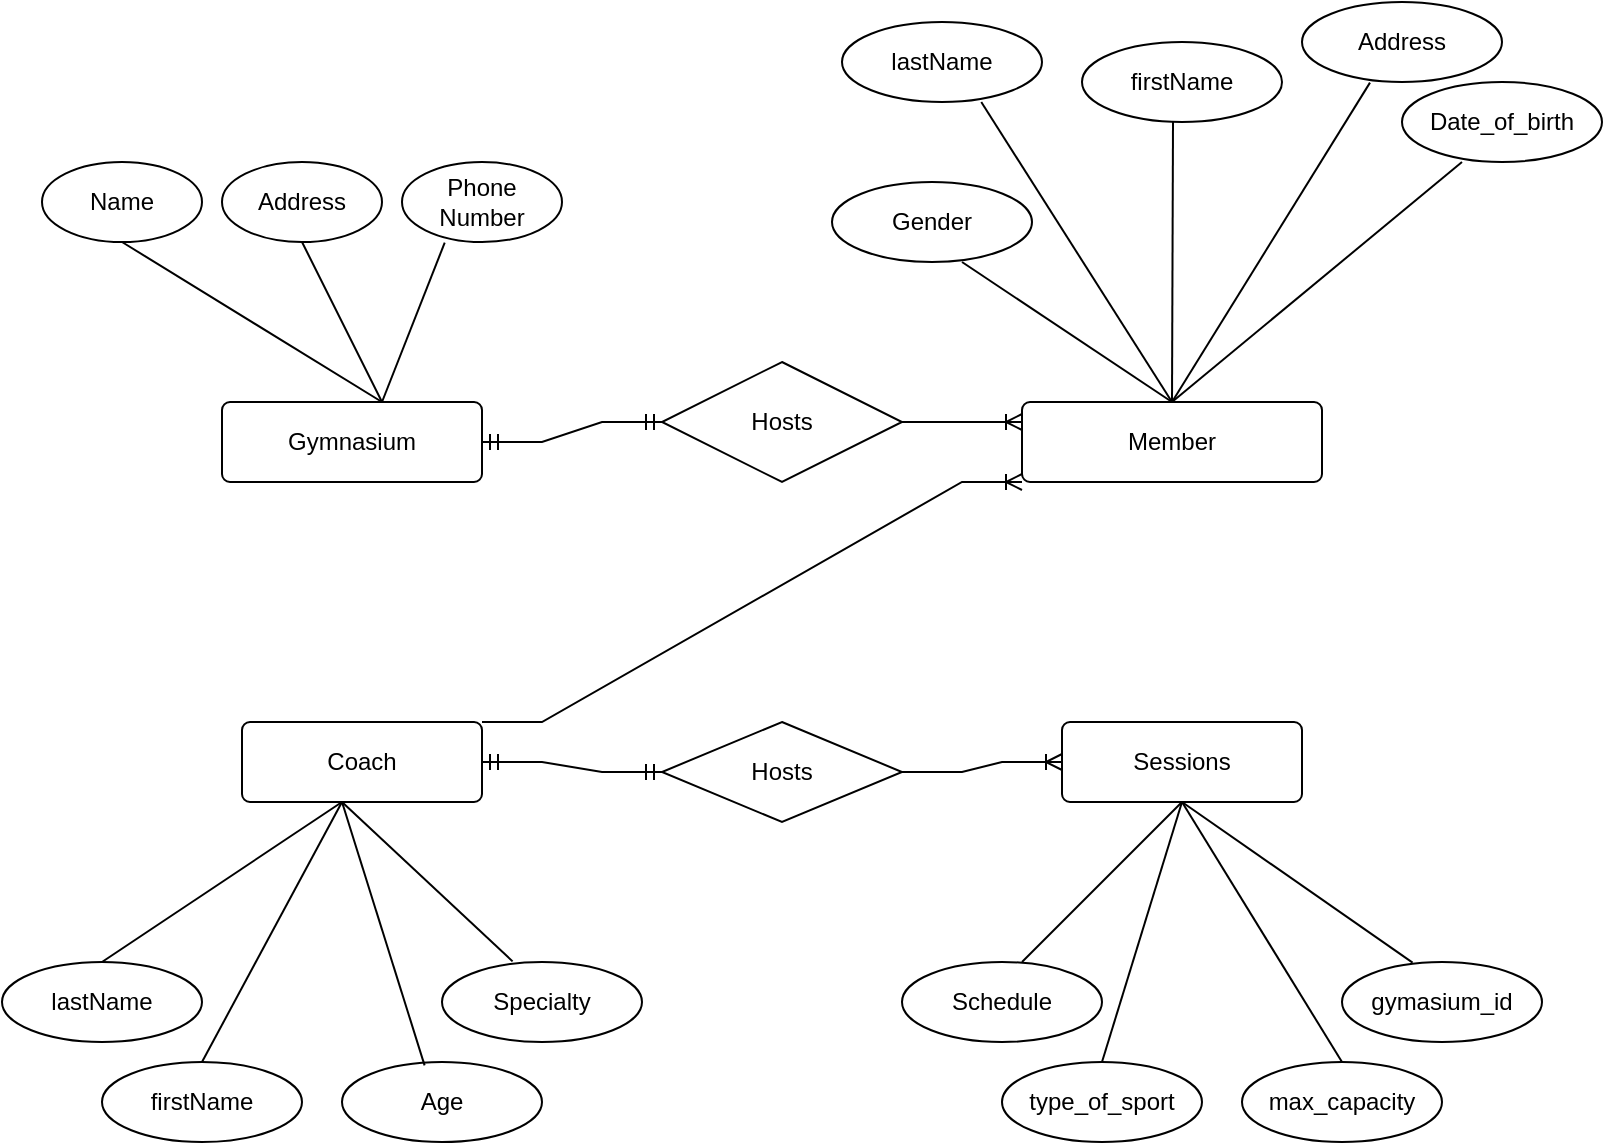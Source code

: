 <mxfile version="22.1.2" type="device">
  <diagram id="R2lEEEUBdFMjLlhIrx00" name="Page-1">
    <mxGraphModel dx="780" dy="504" grid="1" gridSize="10" guides="1" tooltips="1" connect="1" arrows="1" fold="1" page="1" pageScale="1" pageWidth="850" pageHeight="1100" math="0" shadow="0" extFonts="Permanent Marker^https://fonts.googleapis.com/css?family=Permanent+Marker">
      <root>
        <mxCell id="0" />
        <mxCell id="1" parent="0" />
        <mxCell id="Uw3SRjUNSrRvblazpzvl-1" value="Gymnasium" style="rounded=1;arcSize=10;whiteSpace=wrap;html=1;align=center;" vertex="1" parent="1">
          <mxGeometry x="120" y="240" width="130" height="40" as="geometry" />
        </mxCell>
        <mxCell id="Uw3SRjUNSrRvblazpzvl-2" value="Member" style="rounded=1;arcSize=10;whiteSpace=wrap;html=1;align=center;" vertex="1" parent="1">
          <mxGeometry x="520" y="240" width="150" height="40" as="geometry" />
        </mxCell>
        <mxCell id="Uw3SRjUNSrRvblazpzvl-4" value="Name" style="ellipse;whiteSpace=wrap;html=1;align=center;" vertex="1" parent="1">
          <mxGeometry x="30" y="120" width="80" height="40" as="geometry" />
        </mxCell>
        <mxCell id="Uw3SRjUNSrRvblazpzvl-5" value="Address" style="ellipse;whiteSpace=wrap;html=1;align=center;" vertex="1" parent="1">
          <mxGeometry x="120" y="120" width="80" height="40" as="geometry" />
        </mxCell>
        <mxCell id="Uw3SRjUNSrRvblazpzvl-6" value="Phone Number" style="ellipse;whiteSpace=wrap;html=1;align=center;" vertex="1" parent="1">
          <mxGeometry x="210" y="120" width="80" height="40" as="geometry" />
        </mxCell>
        <mxCell id="Uw3SRjUNSrRvblazpzvl-8" value="" style="endArrow=none;html=1;rounded=0;entryX=0.267;entryY=1.008;entryDx=0;entryDy=0;entryPerimeter=0;" edge="1" parent="1" target="Uw3SRjUNSrRvblazpzvl-6">
          <mxGeometry relative="1" as="geometry">
            <mxPoint x="200" y="240" as="sourcePoint" />
            <mxPoint x="230" y="170" as="targetPoint" />
            <Array as="points" />
          </mxGeometry>
        </mxCell>
        <mxCell id="Uw3SRjUNSrRvblazpzvl-9" value="" style="endArrow=none;html=1;rounded=0;exitX=0.5;exitY=1;exitDx=0;exitDy=0;" edge="1" parent="1" source="Uw3SRjUNSrRvblazpzvl-4">
          <mxGeometry relative="1" as="geometry">
            <mxPoint x="80" y="170" as="sourcePoint" />
            <mxPoint x="200" y="240" as="targetPoint" />
          </mxGeometry>
        </mxCell>
        <mxCell id="Uw3SRjUNSrRvblazpzvl-10" value="" style="endArrow=none;html=1;rounded=0;" edge="1" parent="1">
          <mxGeometry relative="1" as="geometry">
            <mxPoint x="160" y="160" as="sourcePoint" />
            <mxPoint x="200" y="240" as="targetPoint" />
          </mxGeometry>
        </mxCell>
        <mxCell id="Uw3SRjUNSrRvblazpzvl-11" value="Hosts" style="shape=rhombus;perimeter=rhombusPerimeter;whiteSpace=wrap;html=1;align=center;" vertex="1" parent="1">
          <mxGeometry x="340" y="220" width="120" height="60" as="geometry" />
        </mxCell>
        <mxCell id="Uw3SRjUNSrRvblazpzvl-12" value="lastName" style="ellipse;whiteSpace=wrap;html=1;align=center;" vertex="1" parent="1">
          <mxGeometry x="430" y="50" width="100" height="40" as="geometry" />
        </mxCell>
        <mxCell id="Uw3SRjUNSrRvblazpzvl-13" value="Gender" style="ellipse;whiteSpace=wrap;html=1;align=center;" vertex="1" parent="1">
          <mxGeometry x="425" y="130" width="100" height="40" as="geometry" />
        </mxCell>
        <mxCell id="Uw3SRjUNSrRvblazpzvl-14" value="firstName" style="ellipse;whiteSpace=wrap;html=1;align=center;" vertex="1" parent="1">
          <mxGeometry x="550" y="60" width="100" height="40" as="geometry" />
        </mxCell>
        <mxCell id="Uw3SRjUNSrRvblazpzvl-16" value="Address" style="ellipse;whiteSpace=wrap;html=1;align=center;" vertex="1" parent="1">
          <mxGeometry x="660" y="40" width="100" height="40" as="geometry" />
        </mxCell>
        <mxCell id="Uw3SRjUNSrRvblazpzvl-17" value="Date_of_birth" style="ellipse;whiteSpace=wrap;html=1;align=center;" vertex="1" parent="1">
          <mxGeometry x="710" y="80" width="100" height="40" as="geometry" />
        </mxCell>
        <mxCell id="Uw3SRjUNSrRvblazpzvl-18" value="" style="endArrow=none;html=1;rounded=0;exitX=0.5;exitY=0;exitDx=0;exitDy=0;entryX=0.34;entryY=1.008;entryDx=0;entryDy=0;entryPerimeter=0;" edge="1" parent="1" source="Uw3SRjUNSrRvblazpzvl-2" target="Uw3SRjUNSrRvblazpzvl-16">
          <mxGeometry relative="1" as="geometry">
            <mxPoint x="550" y="190" as="sourcePoint" />
            <mxPoint x="715" y="90" as="targetPoint" />
          </mxGeometry>
        </mxCell>
        <mxCell id="Uw3SRjUNSrRvblazpzvl-19" value="" style="endArrow=none;html=1;rounded=0;entryX=0.5;entryY=0;entryDx=0;entryDy=0;" edge="1" parent="1" target="Uw3SRjUNSrRvblazpzvl-2">
          <mxGeometry relative="1" as="geometry">
            <mxPoint x="499.632" y="90.004" as="sourcePoint" />
            <mxPoint x="600" y="230" as="targetPoint" />
          </mxGeometry>
        </mxCell>
        <mxCell id="Uw3SRjUNSrRvblazpzvl-21" value="" style="endArrow=none;html=1;rounded=0;exitX=0.44;exitY=1.075;exitDx=0;exitDy=0;exitPerimeter=0;" edge="1" parent="1">
          <mxGeometry relative="1" as="geometry">
            <mxPoint x="595.5" y="100" as="sourcePoint" />
            <mxPoint x="595" y="240" as="targetPoint" />
          </mxGeometry>
        </mxCell>
        <mxCell id="Uw3SRjUNSrRvblazpzvl-22" value="" style="endArrow=none;html=1;rounded=0;entryX=0.5;entryY=0;entryDx=0;entryDy=0;" edge="1" parent="1" target="Uw3SRjUNSrRvblazpzvl-2">
          <mxGeometry relative="1" as="geometry">
            <mxPoint x="490" y="170" as="sourcePoint" />
            <mxPoint x="600" y="240" as="targetPoint" />
          </mxGeometry>
        </mxCell>
        <mxCell id="Uw3SRjUNSrRvblazpzvl-23" value="" style="endArrow=none;html=1;rounded=0;exitX=0.5;exitY=0;exitDx=0;exitDy=0;entryX=0.3;entryY=1;entryDx=0;entryDy=0;entryPerimeter=0;" edge="1" parent="1" source="Uw3SRjUNSrRvblazpzvl-2" target="Uw3SRjUNSrRvblazpzvl-17">
          <mxGeometry relative="1" as="geometry">
            <mxPoint x="600" y="240" as="sourcePoint" />
            <mxPoint x="740" y="160" as="targetPoint" />
          </mxGeometry>
        </mxCell>
        <mxCell id="Uw3SRjUNSrRvblazpzvl-28" value="Coach" style="rounded=1;arcSize=10;whiteSpace=wrap;html=1;align=center;" vertex="1" parent="1">
          <mxGeometry x="130" y="400" width="120" height="40" as="geometry" />
        </mxCell>
        <mxCell id="Uw3SRjUNSrRvblazpzvl-29" value="Sessions" style="rounded=1;arcSize=10;whiteSpace=wrap;html=1;align=center;" vertex="1" parent="1">
          <mxGeometry x="540" y="400" width="120" height="40" as="geometry" />
        </mxCell>
        <mxCell id="Uw3SRjUNSrRvblazpzvl-30" value="Hosts" style="shape=rhombus;perimeter=rhombusPerimeter;whiteSpace=wrap;html=1;align=center;" vertex="1" parent="1">
          <mxGeometry x="340" y="400" width="120" height="50" as="geometry" />
        </mxCell>
        <mxCell id="Uw3SRjUNSrRvblazpzvl-31" value="lastName" style="ellipse;whiteSpace=wrap;html=1;align=center;" vertex="1" parent="1">
          <mxGeometry x="10" y="520" width="100" height="40" as="geometry" />
        </mxCell>
        <mxCell id="Uw3SRjUNSrRvblazpzvl-32" value="firstName" style="ellipse;whiteSpace=wrap;html=1;align=center;" vertex="1" parent="1">
          <mxGeometry x="60" y="570" width="100" height="40" as="geometry" />
        </mxCell>
        <mxCell id="Uw3SRjUNSrRvblazpzvl-33" value="Specialty" style="ellipse;whiteSpace=wrap;html=1;align=center;" vertex="1" parent="1">
          <mxGeometry x="230" y="520" width="100" height="40" as="geometry" />
        </mxCell>
        <mxCell id="Uw3SRjUNSrRvblazpzvl-34" value="Age" style="ellipse;whiteSpace=wrap;html=1;align=center;" vertex="1" parent="1">
          <mxGeometry x="180" y="570" width="100" height="40" as="geometry" />
        </mxCell>
        <mxCell id="Uw3SRjUNSrRvblazpzvl-35" value="Schedule" style="ellipse;whiteSpace=wrap;html=1;align=center;" vertex="1" parent="1">
          <mxGeometry x="460" y="520" width="100" height="40" as="geometry" />
        </mxCell>
        <mxCell id="Uw3SRjUNSrRvblazpzvl-36" value="gymasium_id" style="ellipse;whiteSpace=wrap;html=1;align=center;" vertex="1" parent="1">
          <mxGeometry x="680" y="520" width="100" height="40" as="geometry" />
        </mxCell>
        <mxCell id="Uw3SRjUNSrRvblazpzvl-37" value="type_of_sport" style="ellipse;whiteSpace=wrap;html=1;align=center;" vertex="1" parent="1">
          <mxGeometry x="510" y="570" width="100" height="40" as="geometry" />
        </mxCell>
        <mxCell id="Uw3SRjUNSrRvblazpzvl-38" value="max_capacity" style="ellipse;whiteSpace=wrap;html=1;align=center;" vertex="1" parent="1">
          <mxGeometry x="630" y="570" width="100" height="40" as="geometry" />
        </mxCell>
        <mxCell id="Uw3SRjUNSrRvblazpzvl-39" value="" style="endArrow=none;html=1;rounded=0;exitX=0.5;exitY=0;exitDx=0;exitDy=0;" edge="1" parent="1" source="Uw3SRjUNSrRvblazpzvl-31">
          <mxGeometry relative="1" as="geometry">
            <mxPoint x="50" y="530" as="sourcePoint" />
            <mxPoint x="180" y="440" as="targetPoint" />
          </mxGeometry>
        </mxCell>
        <mxCell id="Uw3SRjUNSrRvblazpzvl-40" value="" style="endArrow=none;html=1;rounded=0;" edge="1" parent="1">
          <mxGeometry relative="1" as="geometry">
            <mxPoint x="110" y="570" as="sourcePoint" />
            <mxPoint x="180" y="440" as="targetPoint" />
          </mxGeometry>
        </mxCell>
        <mxCell id="Uw3SRjUNSrRvblazpzvl-41" value="" style="endArrow=none;html=1;rounded=0;entryX=0.413;entryY=0.042;entryDx=0;entryDy=0;entryPerimeter=0;" edge="1" parent="1" target="Uw3SRjUNSrRvblazpzvl-34">
          <mxGeometry relative="1" as="geometry">
            <mxPoint x="180" y="440" as="sourcePoint" />
            <mxPoint x="300" y="550" as="targetPoint" />
          </mxGeometry>
        </mxCell>
        <mxCell id="Uw3SRjUNSrRvblazpzvl-42" value="" style="endArrow=none;html=1;rounded=0;entryX=0.353;entryY=-0.008;entryDx=0;entryDy=0;entryPerimeter=0;" edge="1" parent="1" target="Uw3SRjUNSrRvblazpzvl-33">
          <mxGeometry relative="1" as="geometry">
            <mxPoint x="180" y="440" as="sourcePoint" />
            <mxPoint x="250" y="510" as="targetPoint" />
          </mxGeometry>
        </mxCell>
        <mxCell id="Uw3SRjUNSrRvblazpzvl-44" value="" style="endArrow=none;html=1;rounded=0;" edge="1" parent="1">
          <mxGeometry relative="1" as="geometry">
            <mxPoint x="520" y="520" as="sourcePoint" />
            <mxPoint x="600" y="440" as="targetPoint" />
          </mxGeometry>
        </mxCell>
        <mxCell id="Uw3SRjUNSrRvblazpzvl-46" value="" style="endArrow=none;html=1;rounded=0;exitX=0.5;exitY=0;exitDx=0;exitDy=0;" edge="1" parent="1" source="Uw3SRjUNSrRvblazpzvl-37">
          <mxGeometry relative="1" as="geometry">
            <mxPoint x="540" y="580" as="sourcePoint" />
            <mxPoint x="600" y="440" as="targetPoint" />
          </mxGeometry>
        </mxCell>
        <mxCell id="Uw3SRjUNSrRvblazpzvl-47" value="" style="endArrow=none;html=1;rounded=0;entryX=0.5;entryY=0;entryDx=0;entryDy=0;" edge="1" parent="1" target="Uw3SRjUNSrRvblazpzvl-38">
          <mxGeometry relative="1" as="geometry">
            <mxPoint x="600" y="440" as="sourcePoint" />
            <mxPoint x="730" y="560" as="targetPoint" />
          </mxGeometry>
        </mxCell>
        <mxCell id="Uw3SRjUNSrRvblazpzvl-48" value="" style="endArrow=none;html=1;rounded=0;entryX=0.353;entryY=0.008;entryDx=0;entryDy=0;entryPerimeter=0;" edge="1" parent="1" target="Uw3SRjUNSrRvblazpzvl-36">
          <mxGeometry relative="1" as="geometry">
            <mxPoint x="600" y="440" as="sourcePoint" />
            <mxPoint x="740" y="550" as="targetPoint" />
          </mxGeometry>
        </mxCell>
        <mxCell id="Uw3SRjUNSrRvblazpzvl-49" value="" style="edgeStyle=entityRelationEdgeStyle;fontSize=12;html=1;endArrow=ERmandOne;startArrow=ERmandOne;rounded=0;exitX=1;exitY=0.5;exitDx=0;exitDy=0;entryX=0;entryY=0.5;entryDx=0;entryDy=0;" edge="1" parent="1" source="Uw3SRjUNSrRvblazpzvl-28" target="Uw3SRjUNSrRvblazpzvl-30">
          <mxGeometry width="100" height="100" relative="1" as="geometry">
            <mxPoint x="240" y="520" as="sourcePoint" />
            <mxPoint x="340" y="420" as="targetPoint" />
          </mxGeometry>
        </mxCell>
        <mxCell id="Uw3SRjUNSrRvblazpzvl-51" value="" style="edgeStyle=entityRelationEdgeStyle;fontSize=12;html=1;endArrow=ERoneToMany;rounded=0;exitX=1;exitY=0.5;exitDx=0;exitDy=0;" edge="1" parent="1" source="Uw3SRjUNSrRvblazpzvl-30">
          <mxGeometry width="100" height="100" relative="1" as="geometry">
            <mxPoint x="470" y="430" as="sourcePoint" />
            <mxPoint x="540" y="420" as="targetPoint" />
          </mxGeometry>
        </mxCell>
        <mxCell id="Uw3SRjUNSrRvblazpzvl-52" value="" style="edgeStyle=entityRelationEdgeStyle;fontSize=12;html=1;endArrow=ERoneToMany;rounded=0;exitX=1;exitY=0.5;exitDx=0;exitDy=0;" edge="1" parent="1" source="Uw3SRjUNSrRvblazpzvl-11">
          <mxGeometry width="100" height="100" relative="1" as="geometry">
            <mxPoint x="420" y="350" as="sourcePoint" />
            <mxPoint x="520" y="250" as="targetPoint" />
          </mxGeometry>
        </mxCell>
        <mxCell id="Uw3SRjUNSrRvblazpzvl-53" value="" style="edgeStyle=entityRelationEdgeStyle;fontSize=12;html=1;endArrow=ERmandOne;startArrow=ERmandOne;rounded=0;exitX=1;exitY=0.5;exitDx=0;exitDy=0;" edge="1" parent="1" source="Uw3SRjUNSrRvblazpzvl-1">
          <mxGeometry width="100" height="100" relative="1" as="geometry">
            <mxPoint x="240" y="350" as="sourcePoint" />
            <mxPoint x="340" y="250" as="targetPoint" />
          </mxGeometry>
        </mxCell>
        <mxCell id="Uw3SRjUNSrRvblazpzvl-54" value="" style="edgeStyle=entityRelationEdgeStyle;fontSize=12;html=1;endArrow=ERoneToMany;rounded=0;exitX=1;exitY=0;exitDx=0;exitDy=0;" edge="1" parent="1" source="Uw3SRjUNSrRvblazpzvl-28">
          <mxGeometry width="100" height="100" relative="1" as="geometry">
            <mxPoint x="430" y="380" as="sourcePoint" />
            <mxPoint x="520" y="280" as="targetPoint" />
          </mxGeometry>
        </mxCell>
      </root>
    </mxGraphModel>
  </diagram>
</mxfile>
